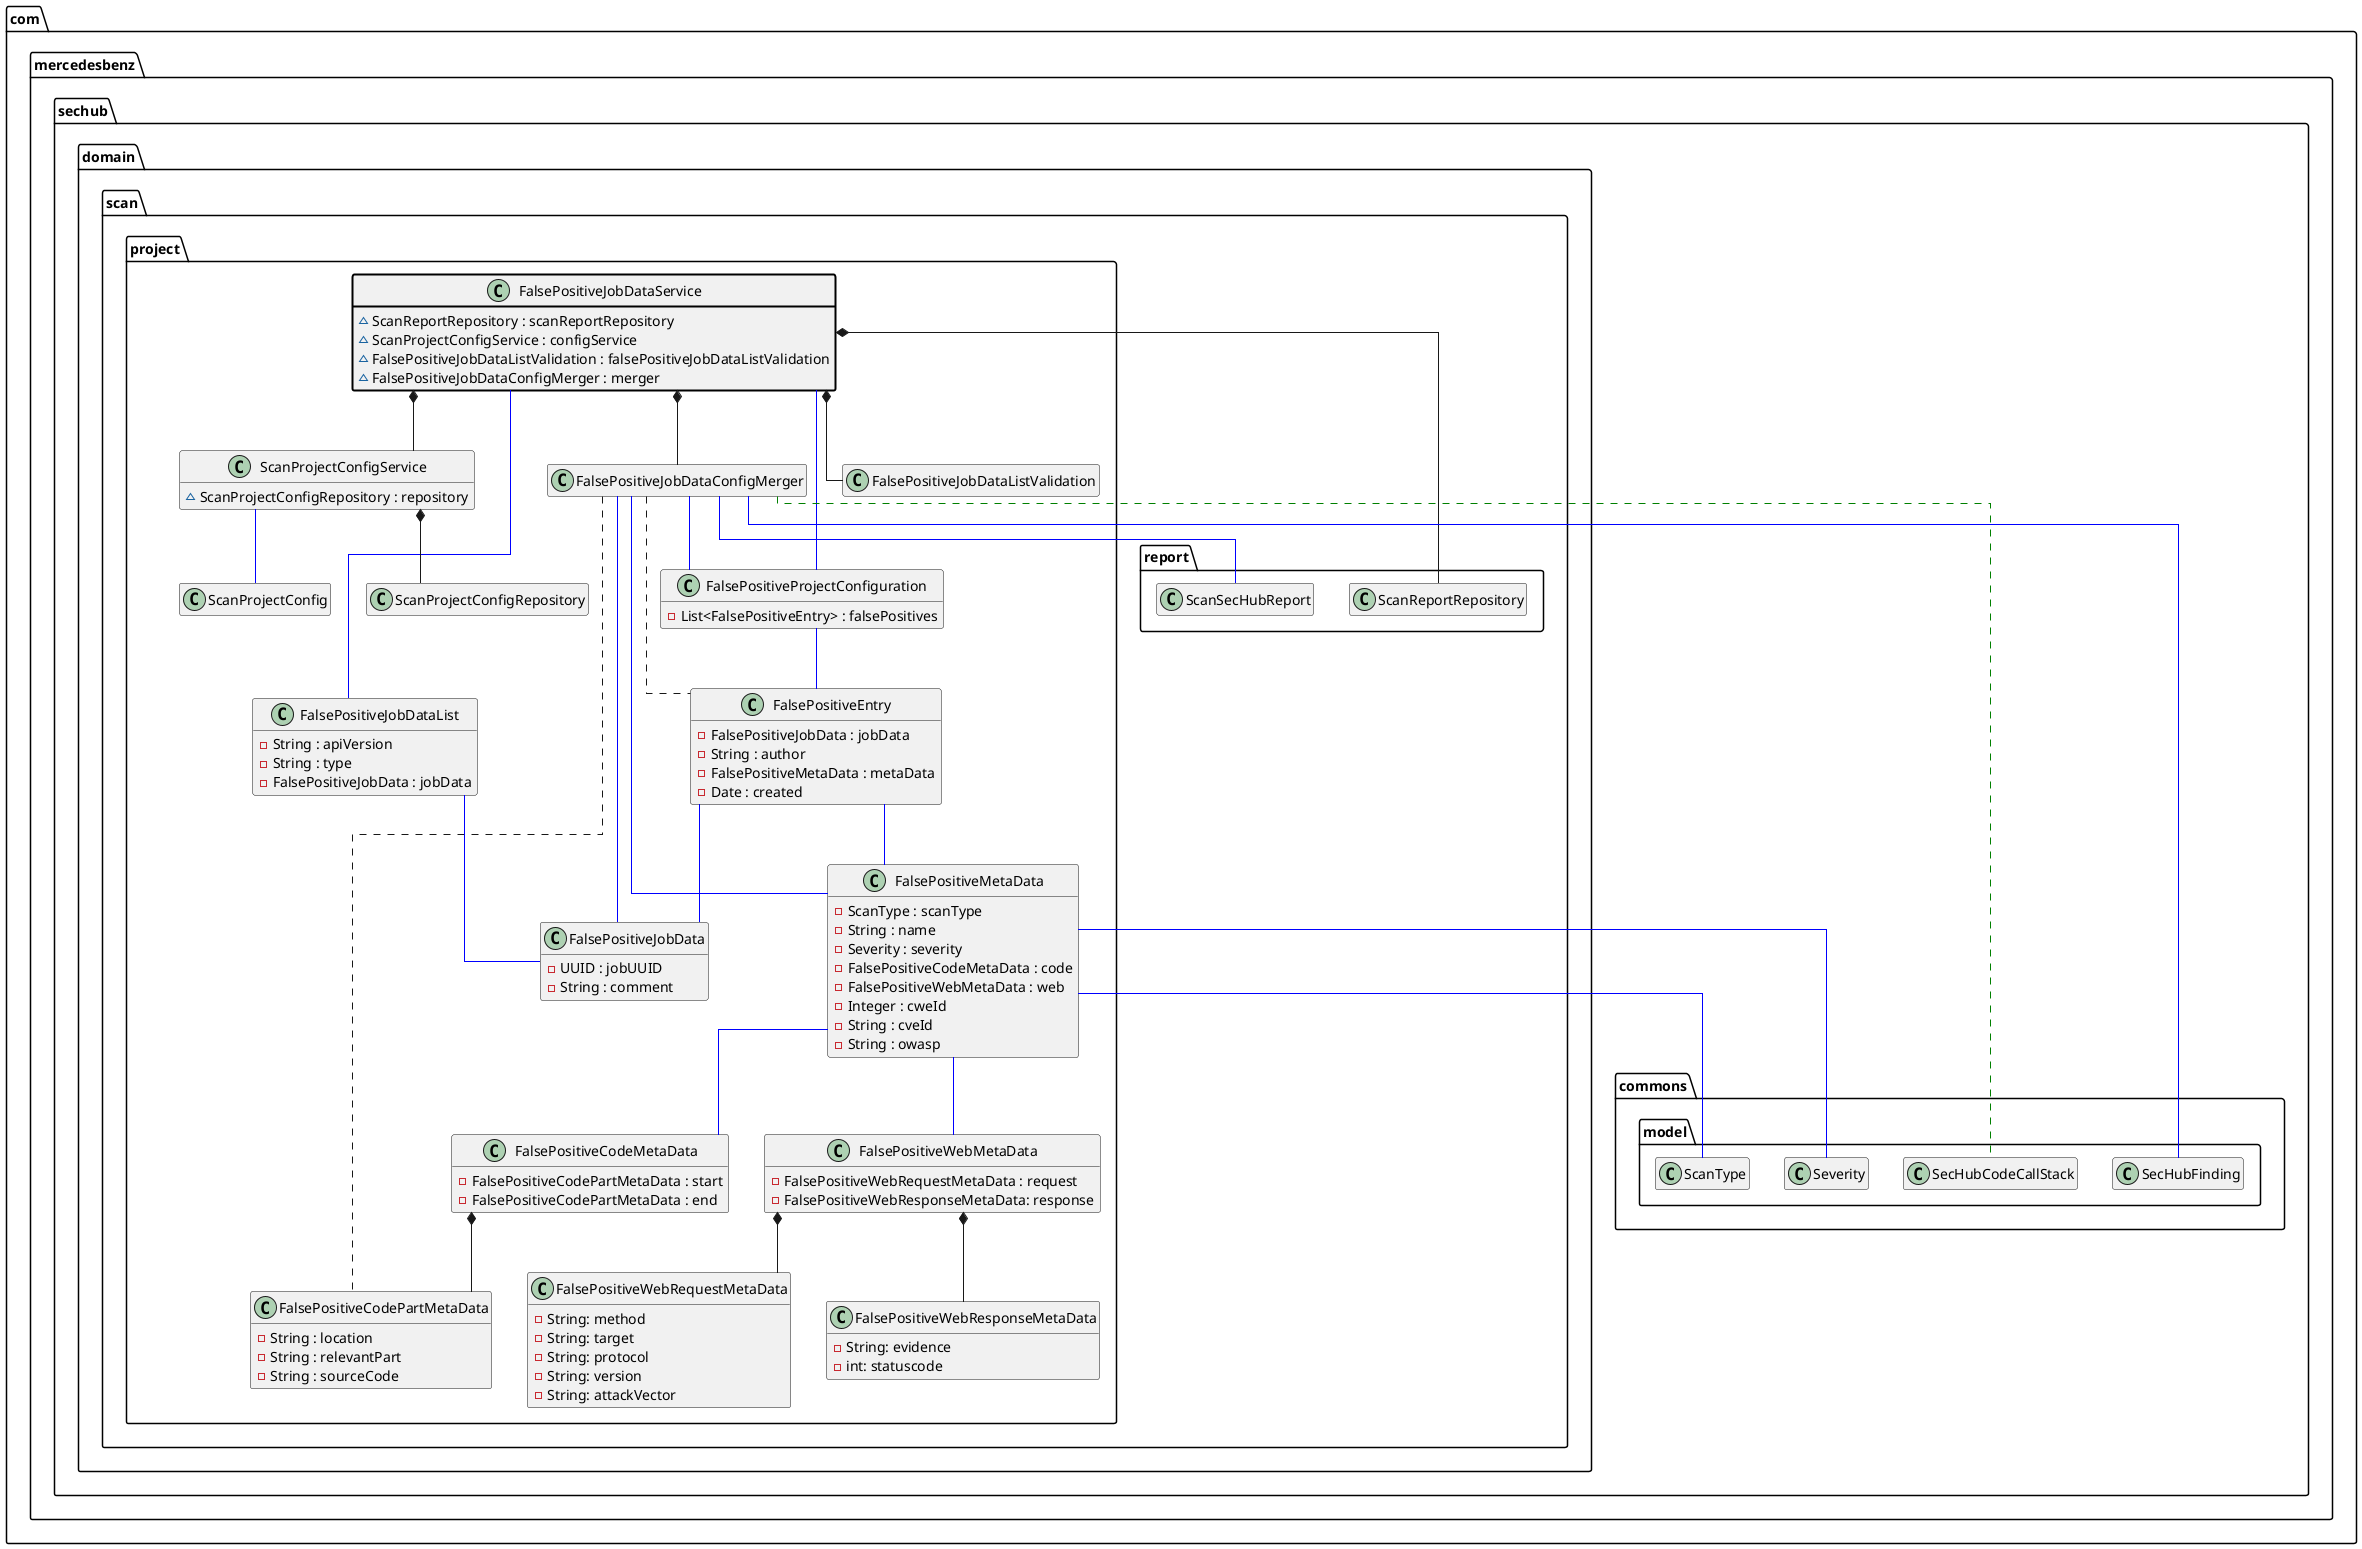 ' SPDX-License-Identifier: MIT
@startuml
skinparam linetype ortho
hide empty methods
hide empty fields
package com.mercedesbenz.sechub.domain.scan.project{
'com.mercedesbenz.sechub.domain.scan.project.FalsePositiveJobDataService
   class FalsePositiveJobDataService ##[bold]black {
    ~ScanReportRepository : scanReportRepository
    ~ScanProjectConfigService : configService
    ~FalsePositiveJobDataListValidation : falsePositiveJobDataListValidation
    ~FalsePositiveJobDataConfigMerger : merger
  }
  FalsePositiveJobDataService *-- FalsePositiveJobDataConfigMerger
  FalsePositiveJobDataService -[#blue]- FalsePositiveJobDataList
  FalsePositiveJobDataService *-- FalsePositiveJobDataListValidation
  FalsePositiveJobDataService -[#blue]- FalsePositiveProjectConfiguration
  FalsePositiveJobDataService *-- ScanProjectConfigService
  FalsePositiveJobDataService *-- com.mercedesbenz.sechub.domain.scan.report.ScanReportRepository
'com.mercedesbenz.sechub.domain.scan.project.FalsePositiveJobDataConfigMerger
   class FalsePositiveJobDataConfigMerger{
  }
  FalsePositiveJobDataConfigMerger .[#green]. com.mercedesbenz.sechub.commons.model.SecHubCodeCallStack
  FalsePositiveJobDataConfigMerger -[#blue]- com.mercedesbenz.sechub.commons.model.SecHubFinding
  FalsePositiveJobDataConfigMerger .. FalsePositiveCodePartMetaData
  FalsePositiveJobDataConfigMerger .. FalsePositiveEntry
  FalsePositiveJobDataConfigMerger -[#blue]- FalsePositiveJobData
  FalsePositiveJobDataConfigMerger -[#blue]- FalsePositiveMetaData
  FalsePositiveJobDataConfigMerger -[#blue]- FalsePositiveProjectConfiguration
  FalsePositiveJobDataConfigMerger -[#blue]- com.mercedesbenz.sechub.domain.scan.report.ScanSecHubReport
'com.mercedesbenz.sechub.domain.scan.project.FalsePositiveJobDataList
   class FalsePositiveJobDataList{
    -String : apiVersion
    -String : type
    -FalsePositiveJobData : jobData
  }
  FalsePositiveJobDataList -[#blue]- FalsePositiveJobData
'com.mercedesbenz.sechub.domain.scan.project.FalsePositiveProjectConfiguration
   class FalsePositiveProjectConfiguration{
    -List<FalsePositiveEntry> : falsePositives
  }
  FalsePositiveProjectConfiguration -[#blue]- FalsePositiveEntry
'com.mercedesbenz.sechub.domain.scan.project.ScanProjectConfigService
   class ScanProjectConfigService{
    ~ScanProjectConfigRepository : repository
  }
  ScanProjectConfigService -[#blue]- ScanProjectConfig
  ScanProjectConfigService *-- ScanProjectConfigRepository
'com.mercedesbenz.sechub.domain.scan.project.FalsePositiveJobData
   class FalsePositiveJobData{
    -UUID : jobUUID
    -String : comment
  }
'com.mercedesbenz.sechub.domain.scan.project.FalsePositiveCodePartMetaData
   class FalsePositiveCodePartMetaData{
    -String : location
    -String : relevantPart
    -String : sourceCode
  }
'com.mercedesbenz.sechub.domain.scan.project.FalsePositiveEntry
   class FalsePositiveEntry{
    -FalsePositiveJobData : jobData
    -String : author
    -FalsePositiveMetaData : metaData
    -Date : created
  }
  FalsePositiveEntry -[#blue]- FalsePositiveJobData
  FalsePositiveEntry -[#blue]- FalsePositiveMetaData
'com.mercedesbenz.sechub.domain.scan.project.FalsePositiveMetaData
   class FalsePositiveMetaData{
    -ScanType : scanType
    -String : name
    -Severity : severity
    -FalsePositiveCodeMetaData : code
    -FalsePositiveWebMetaData : web
    -Integer : cweId
    -String : cveId
    -String : owasp
  }
  FalsePositiveMetaData -[#blue]- com.mercedesbenz.sechub.commons.model.ScanType
  FalsePositiveMetaData -[#blue]- com.mercedesbenz.sechub.commons.model.Severity
  FalsePositiveMetaData -[#blue]- FalsePositiveCodeMetaData
  FalsePositiveMetaData -[#blue]- FalsePositiveWebMetaData

'com.mercedesbenz.sechub.domain.scan.project.FalsePositiveCodeMetaData
   class FalsePositiveCodeMetaData{
    -FalsePositiveCodePartMetaData : start
    -FalsePositiveCodePartMetaData : end
  }
  FalsePositiveCodeMetaData *-- FalsePositiveCodePartMetaData
'com.mercedesbenz.sechub.domain.scan.project.FalsePositiveWebMetaData
   class FalsePositiveWebMetaData{
    -FalsePositiveWebRequestMetaData : request
    -FalsePositiveWebResponseMetaData: response
  }
  FalsePositiveWebMetaData *-- FalsePositiveWebRequestMetaData
  FalsePositiveWebMetaData *-- FalsePositiveWebResponseMetaData
'com.mercedesbenz.sechub.domain.scan.project.FalsePositiveWebRequestMetaData
   class FalsePositiveWebRequestMetaData{
    -String: method
    -String: target
    -String: protocol
    -String: version
    -String: attackVector
    
  }
  
  'com.mercedesbenz.sechub.domain.scan.project.FalsePositiveWebResponseMetaData
   class FalsePositiveWebResponseMetaData{
    -String: evidence
    -int: statuscode
  }
@enduml
